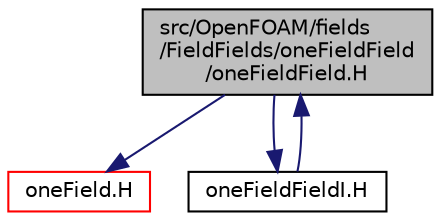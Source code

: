 digraph "src/OpenFOAM/fields/FieldFields/oneFieldField/oneFieldField.H"
{
  bgcolor="transparent";
  edge [fontname="Helvetica",fontsize="10",labelfontname="Helvetica",labelfontsize="10"];
  node [fontname="Helvetica",fontsize="10",shape=record];
  Node1 [label="src/OpenFOAM/fields\l/FieldFields/oneFieldField\l/oneFieldField.H",height=0.2,width=0.4,color="black", fillcolor="grey75", style="filled", fontcolor="black"];
  Node1 -> Node2 [color="midnightblue",fontsize="10",style="solid",fontname="Helvetica"];
  Node2 [label="oneField.H",height=0.2,width=0.4,color="red",URL="$a08287.html"];
  Node1 -> Node3 [color="midnightblue",fontsize="10",style="solid",fontname="Helvetica"];
  Node3 [label="oneFieldFieldI.H",height=0.2,width=0.4,color="black",URL="$a08243.html"];
  Node3 -> Node1 [color="midnightblue",fontsize="10",style="solid",fontname="Helvetica"];
}
